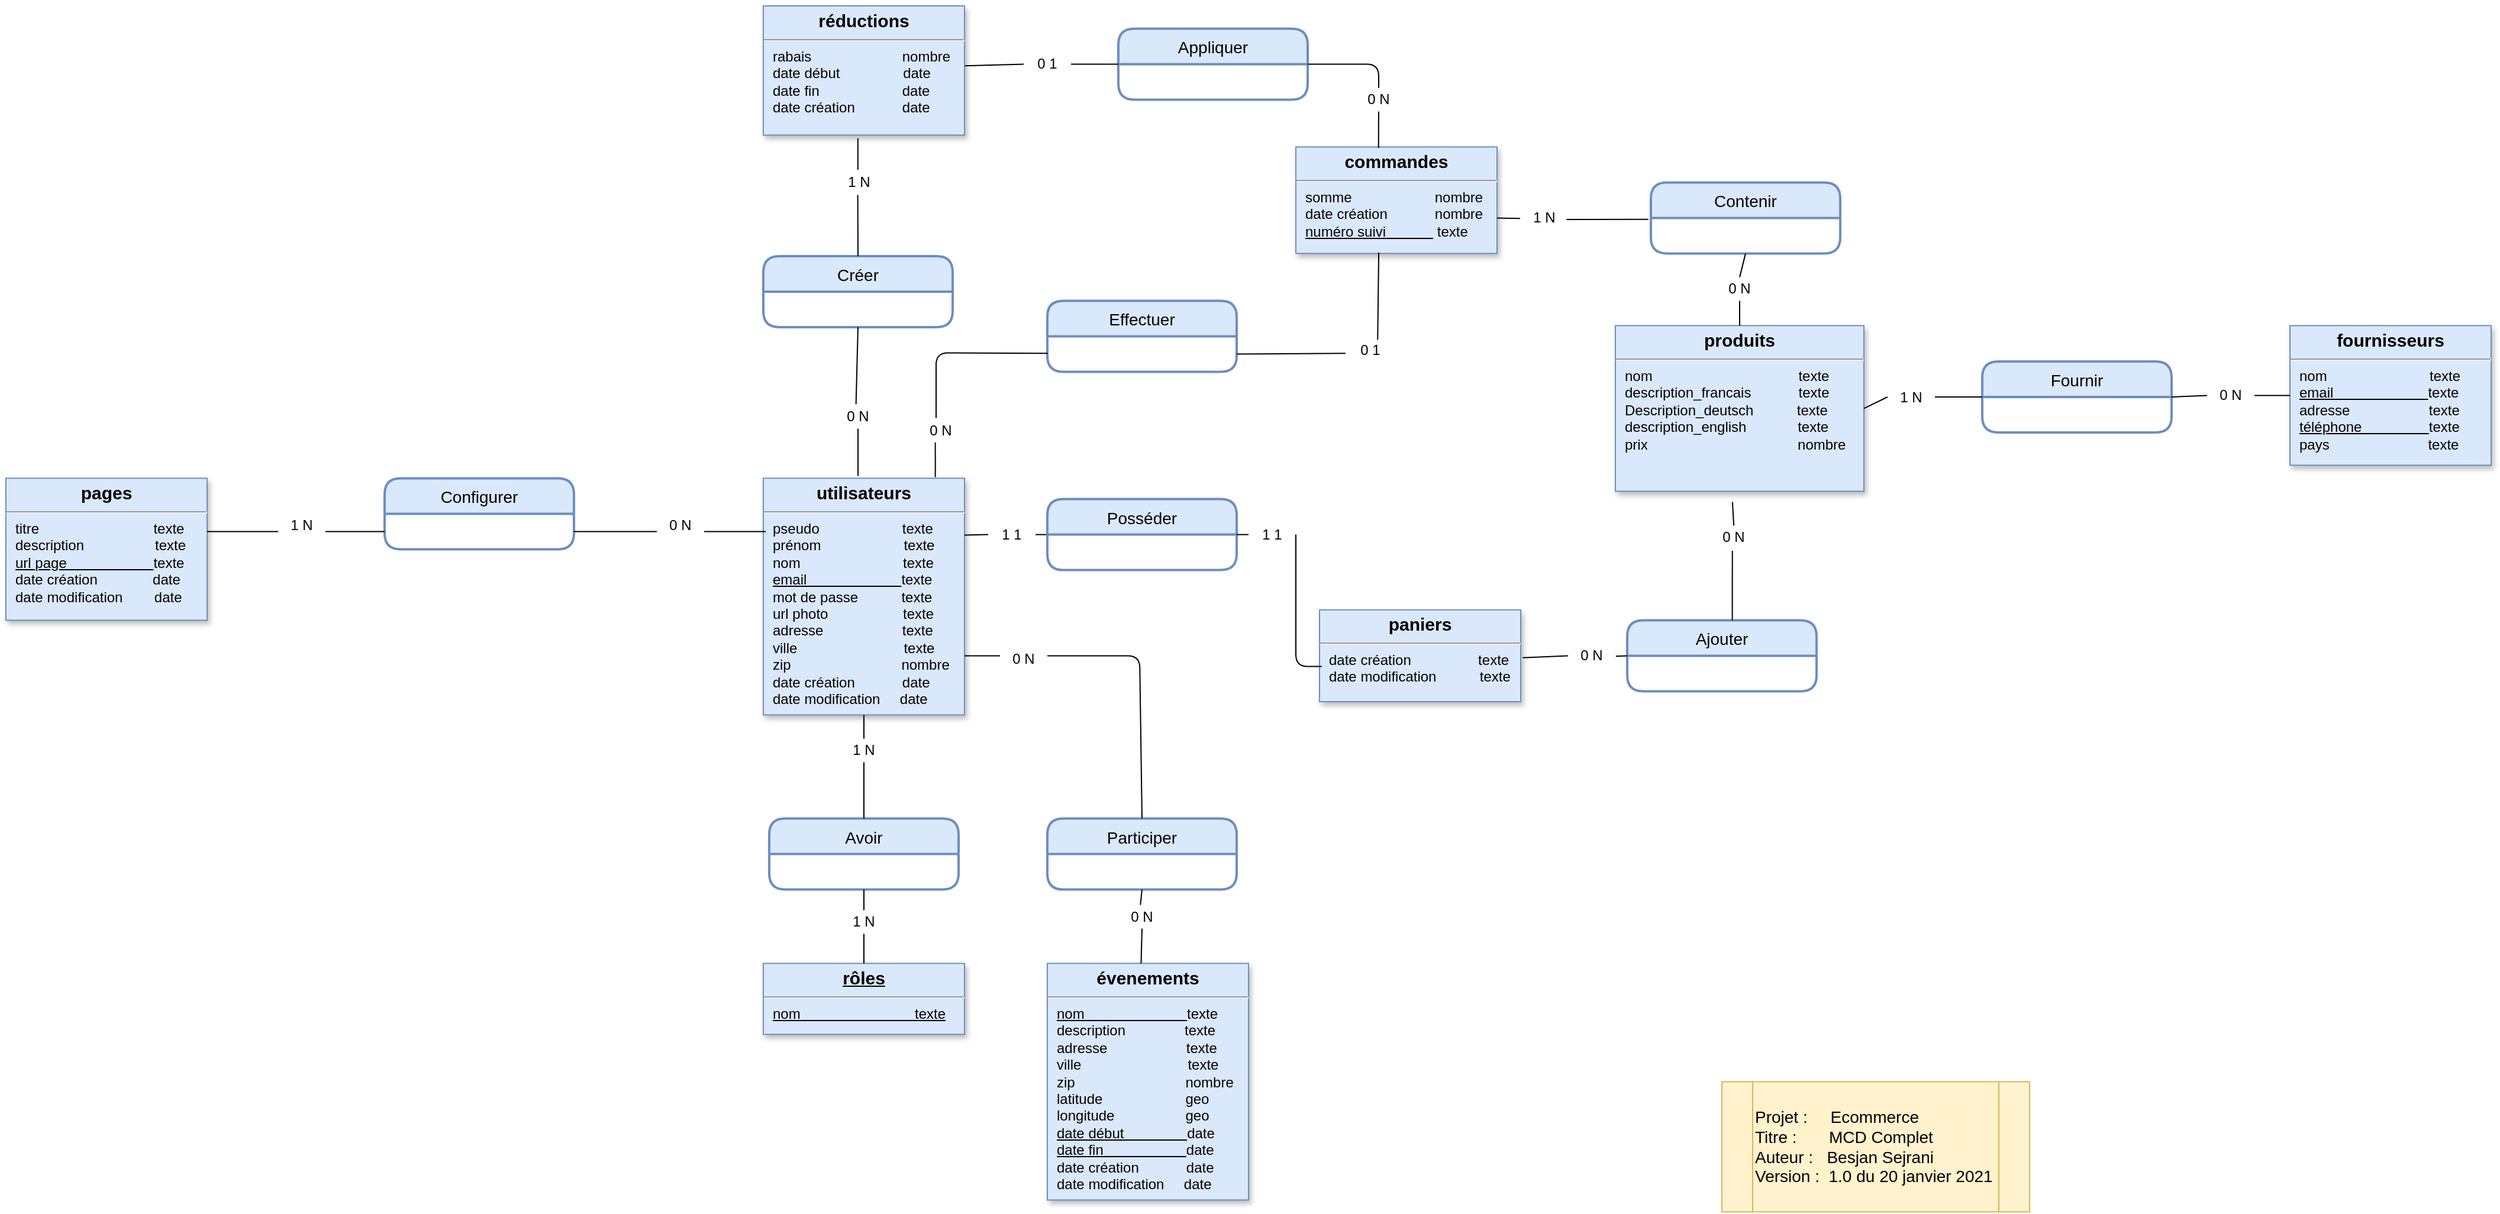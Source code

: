 <mxfile version="14.2.5" type="device"><diagram name="Page-1" id="efa7a0a1-bf9b-a30e-e6df-94a7791c09e9"><mxGraphModel dx="1422" dy="724" grid="1" gridSize="10" guides="1" tooltips="1" connect="1" arrows="1" fold="1" page="1" pageScale="1" pageWidth="826" pageHeight="1169" background="#ffffff" math="0" shadow="0"><root><mxCell id="0"/><mxCell id="1" parent="0"/><mxCell id="28" value="&lt;p style=&quot;margin: 4px 0px 0px ; text-align: center&quot;&gt;&lt;b&gt;&lt;font style=&quot;font-size: 15px&quot;&gt;utilisateurs&lt;/font&gt;&lt;/b&gt;&lt;/p&gt;&lt;hr&gt;&lt;p style=&quot;margin: 0px ; margin-left: 8px&quot;&gt;pseudo&amp;nbsp; &amp;nbsp; &amp;nbsp; &amp;nbsp; &amp;nbsp; &amp;nbsp; &amp;nbsp; &amp;nbsp; &amp;nbsp; &amp;nbsp; &amp;nbsp;texte&lt;/p&gt;&lt;p style=&quot;margin: 0px ; margin-left: 8px&quot;&gt;prénom&amp;nbsp; &amp;nbsp; &amp;nbsp; &amp;nbsp; &amp;nbsp; &amp;nbsp; &amp;nbsp; &amp;nbsp; &amp;nbsp; &amp;nbsp; &amp;nbsp;texte&lt;/p&gt;&lt;p style=&quot;margin: 0px ; margin-left: 8px&quot;&gt;nom&amp;nbsp; &amp;nbsp; &amp;nbsp; &amp;nbsp; &amp;nbsp; &amp;nbsp; &amp;nbsp; &amp;nbsp; &amp;nbsp; &amp;nbsp; &amp;nbsp; &amp;nbsp; &amp;nbsp; texte&lt;/p&gt;&lt;p style=&quot;margin: 0px ; margin-left: 8px&quot;&gt;&lt;u&gt;email&amp;nbsp; &amp;nbsp; &amp;nbsp; &amp;nbsp; &amp;nbsp; &amp;nbsp; &amp;nbsp; &amp;nbsp; &amp;nbsp; &amp;nbsp; &amp;nbsp; &amp;nbsp; &lt;/u&gt;texte&lt;/p&gt;&lt;p style=&quot;margin: 0px ; margin-left: 8px&quot;&gt;mot de passe&amp;nbsp; &amp;nbsp; &amp;nbsp; &amp;nbsp; &amp;nbsp; &amp;nbsp;texte&lt;/p&gt;&lt;p style=&quot;margin: 0px ; margin-left: 8px&quot;&gt;url photo&amp;nbsp; &amp;nbsp; &amp;nbsp; &amp;nbsp; &amp;nbsp; &amp;nbsp; &amp;nbsp; &amp;nbsp; &amp;nbsp; &amp;nbsp;texte&lt;/p&gt;&lt;p style=&quot;margin: 0px ; margin-left: 8px&quot;&gt;adresse&amp;nbsp; &amp;nbsp; &amp;nbsp; &amp;nbsp; &amp;nbsp; &amp;nbsp; &amp;nbsp; &amp;nbsp; &amp;nbsp; &amp;nbsp; texte&lt;/p&gt;&lt;p style=&quot;margin: 0px ; margin-left: 8px&quot;&gt;ville&amp;nbsp; &amp;nbsp; &amp;nbsp; &amp;nbsp; &amp;nbsp; &amp;nbsp; &amp;nbsp; &amp;nbsp; &amp;nbsp; &amp;nbsp; &amp;nbsp; &amp;nbsp; &amp;nbsp; &amp;nbsp;texte&lt;/p&gt;&lt;p style=&quot;margin: 0px ; margin-left: 8px&quot;&gt;zip&amp;nbsp; &amp;nbsp; &amp;nbsp; &amp;nbsp; &amp;nbsp; &amp;nbsp; &amp;nbsp; &amp;nbsp; &amp;nbsp; &amp;nbsp; &amp;nbsp; &amp;nbsp; &amp;nbsp; &amp;nbsp; nombre&lt;/p&gt;&lt;p style=&quot;margin: 0px ; margin-left: 8px&quot;&gt;date création&amp;nbsp; &amp;nbsp; &amp;nbsp; &amp;nbsp; &amp;nbsp; &amp;nbsp; date&lt;/p&gt;&lt;p style=&quot;margin: 0px ; margin-left: 8px&quot;&gt;date modification&amp;nbsp; &amp;nbsp; &amp;nbsp;date&lt;/p&gt;" style="verticalAlign=top;align=left;overflow=fill;fontSize=12;fontFamily=Helvetica;html=1;strokeColor=#6c8ebf;shadow=1;fillColor=#dae8fc;" parent="1" vertex="1"><mxGeometry x="770" y="474.2" width="170" height="200" as="geometry"/></mxCell><mxCell id="r07NfbLLSwoAeOCv1FEZ-114" value="&lt;p style=&quot;margin: 4px 0px 0px ; text-align: center&quot;&gt;&lt;b&gt;&lt;font style=&quot;font-size: 15px&quot;&gt;&lt;u&gt;rôles&lt;/u&gt;&lt;/font&gt;&lt;/b&gt;&lt;/p&gt;&lt;hr&gt;&lt;p style=&quot;margin: 0px ; margin-left: 8px&quot;&gt;&lt;u&gt;nom&amp;nbsp; &amp;nbsp; &amp;nbsp; &amp;nbsp; &amp;nbsp; &amp;nbsp; &amp;nbsp; &amp;nbsp; &amp;nbsp; &amp;nbsp; &amp;nbsp; &amp;nbsp; &amp;nbsp; &amp;nbsp; &amp;nbsp;texte&lt;/u&gt;&lt;/p&gt;" style="verticalAlign=top;align=left;overflow=fill;fontSize=12;fontFamily=Helvetica;html=1;strokeColor=#6c8ebf;shadow=1;fillColor=#dae8fc;" parent="1" vertex="1"><mxGeometry x="770" y="884.2" width="170" height="60" as="geometry"/></mxCell><mxCell id="r07NfbLLSwoAeOCv1FEZ-125" value="&lt;p style=&quot;margin: 4px 0px 0px ; text-align: center&quot;&gt;&lt;span style=&quot;font-size: 15px&quot;&gt;&lt;b&gt;évenements&lt;/b&gt;&lt;/span&gt;&lt;/p&gt;&lt;hr&gt;&lt;p style=&quot;margin: 0px ; margin-left: 8px&quot;&gt;&lt;u&gt;nom&amp;nbsp; &amp;nbsp; &amp;nbsp; &amp;nbsp; &amp;nbsp; &amp;nbsp; &amp;nbsp; &amp;nbsp; &amp;nbsp; &amp;nbsp; &amp;nbsp; &amp;nbsp; &amp;nbsp; &lt;/u&gt;texte&lt;/p&gt;&lt;p style=&quot;margin: 0px ; margin-left: 8px&quot;&gt;description&amp;nbsp; &amp;nbsp; &amp;nbsp; &amp;nbsp; &amp;nbsp; &amp;nbsp; &amp;nbsp; &amp;nbsp;texte&lt;/p&gt;&lt;p style=&quot;margin: 0px ; margin-left: 8px&quot;&gt;adresse&amp;nbsp; &amp;nbsp; &amp;nbsp; &amp;nbsp; &amp;nbsp; &amp;nbsp; &amp;nbsp; &amp;nbsp; &amp;nbsp; &amp;nbsp; texte&lt;/p&gt;&lt;p style=&quot;margin: 0px ; margin-left: 8px&quot;&gt;ville&amp;nbsp; &amp;nbsp; &amp;nbsp; &amp;nbsp; &amp;nbsp; &amp;nbsp; &amp;nbsp; &amp;nbsp; &amp;nbsp; &amp;nbsp; &amp;nbsp; &amp;nbsp; &amp;nbsp; &amp;nbsp;texte&lt;/p&gt;&lt;p style=&quot;margin: 0px ; margin-left: 8px&quot;&gt;zip&amp;nbsp; &amp;nbsp; &amp;nbsp; &amp;nbsp; &amp;nbsp; &amp;nbsp; &amp;nbsp; &amp;nbsp; &amp;nbsp; &amp;nbsp; &amp;nbsp; &amp;nbsp; &amp;nbsp; &amp;nbsp; nombre&lt;/p&gt;&lt;p style=&quot;margin: 0px ; margin-left: 8px&quot;&gt;latitude&amp;nbsp; &amp;nbsp; &amp;nbsp; &amp;nbsp; &amp;nbsp; &amp;nbsp; &amp;nbsp; &amp;nbsp; &amp;nbsp; &amp;nbsp; &amp;nbsp;geo&lt;/p&gt;&lt;p style=&quot;margin: 0px ; margin-left: 8px&quot;&gt;longitude&amp;nbsp; &amp;nbsp; &amp;nbsp; &amp;nbsp; &amp;nbsp; &amp;nbsp; &amp;nbsp; &amp;nbsp; &amp;nbsp; geo&lt;/p&gt;&lt;p style=&quot;margin: 0px ; margin-left: 8px&quot;&gt;&lt;u&gt;date début&amp;nbsp; &amp;nbsp; &amp;nbsp; &amp;nbsp; &amp;nbsp; &amp;nbsp; &amp;nbsp; &amp;nbsp; &lt;/u&gt;date&lt;/p&gt;&lt;p style=&quot;margin: 0px ; margin-left: 8px&quot;&gt;&lt;u&gt;date fin&amp;nbsp; &amp;nbsp; &amp;nbsp; &amp;nbsp; &amp;nbsp; &amp;nbsp; &amp;nbsp; &amp;nbsp; &amp;nbsp; &amp;nbsp; &amp;nbsp;&lt;/u&gt;date&lt;/p&gt;&lt;p style=&quot;margin: 0px ; margin-left: 8px&quot;&gt;date création&amp;nbsp; &amp;nbsp; &amp;nbsp; &amp;nbsp; &amp;nbsp; &amp;nbsp; date&lt;/p&gt;&lt;p style=&quot;margin: 0px ; margin-left: 8px&quot;&gt;date modification&amp;nbsp; &amp;nbsp; &amp;nbsp;date&lt;/p&gt;" style="verticalAlign=top;align=left;overflow=fill;fontSize=12;fontFamily=Helvetica;html=1;strokeColor=#6c8ebf;shadow=1;fillColor=#dae8fc;" parent="1" vertex="1"><mxGeometry x="1010" y="884.2" width="170" height="200" as="geometry"/></mxCell><mxCell id="r07NfbLLSwoAeOCv1FEZ-134" value="" style="endArrow=none;html=1;exitX=0;exitY=0.37;exitDx=0;exitDy=0;entryX=1;entryY=0.75;entryDx=0;entryDy=0;exitPerimeter=0;" parent="1" source="r07NfbLLSwoAeOCv1FEZ-135" target="28" edge="1"><mxGeometry width="50" height="50" relative="1" as="geometry"><mxPoint x="1190" y="744.2" as="sourcePoint"/><mxPoint x="1088" y="604.2" as="targetPoint"/><Array as="points"/></mxGeometry></mxCell><mxCell id="r07NfbLLSwoAeOCv1FEZ-137" value="&lt;p style=&quot;margin: 4px 0px 0px ; text-align: center&quot;&gt;&lt;span style=&quot;font-size: 15px&quot;&gt;&lt;b&gt;pages&lt;/b&gt;&lt;/span&gt;&lt;/p&gt;&lt;hr&gt;&lt;p style=&quot;margin: 0px ; margin-left: 8px&quot;&gt;titre&amp;nbsp; &amp;nbsp; &amp;nbsp; &amp;nbsp; &amp;nbsp; &amp;nbsp; &amp;nbsp; &amp;nbsp; &amp;nbsp; &amp;nbsp; &amp;nbsp; &amp;nbsp; &amp;nbsp; &amp;nbsp; &amp;nbsp;texte&lt;/p&gt;&lt;p style=&quot;margin: 0px ; margin-left: 8px&quot;&gt;description&amp;nbsp; &amp;nbsp; &amp;nbsp; &amp;nbsp; &amp;nbsp; &amp;nbsp; &amp;nbsp; &amp;nbsp; &amp;nbsp; texte&lt;/p&gt;&lt;p style=&quot;margin: 0px ; margin-left: 8px&quot;&gt;&lt;u&gt;url page&amp;nbsp; &amp;nbsp; &amp;nbsp; &amp;nbsp; &amp;nbsp; &amp;nbsp; &amp;nbsp; &amp;nbsp; &amp;nbsp; &amp;nbsp; &amp;nbsp;&amp;nbsp;&lt;/u&gt;texte&lt;/p&gt;&lt;p style=&quot;margin: 0px ; margin-left: 8px&quot;&gt;date création&amp;nbsp; &amp;nbsp; &amp;nbsp; &amp;nbsp; &amp;nbsp; &amp;nbsp; &amp;nbsp; date&lt;/p&gt;&lt;p style=&quot;margin: 0px ; margin-left: 8px&quot;&gt;date modification&amp;nbsp; &amp;nbsp; &amp;nbsp; &amp;nbsp; date&lt;/p&gt;" style="verticalAlign=top;align=left;overflow=fill;fontSize=12;fontFamily=Helvetica;html=1;strokeColor=#6c8ebf;shadow=1;fillColor=#dae8fc;" parent="1" vertex="1"><mxGeometry x="130" y="474.2" width="170" height="120" as="geometry"/></mxCell><mxCell id="r07NfbLLSwoAeOCv1FEZ-141" value="" style="endArrow=none;html=1;entryX=0.012;entryY=0.225;entryDx=0;entryDy=0;entryPerimeter=0;exitX=1;exitY=0.75;exitDx=0;exitDy=0;" parent="1" source="r07NfbLLSwoAeOCv1FEZ-140" target="28" edge="1"><mxGeometry width="50" height="50" relative="1" as="geometry"><mxPoint x="610" y="512.2" as="sourcePoint"/><mxPoint x="760" y="512.5" as="targetPoint"/></mxGeometry></mxCell><mxCell id="r07NfbLLSwoAeOCv1FEZ-142" value="&lt;p style=&quot;margin: 4px 0px 0px ; text-align: center&quot;&gt;&lt;b&gt;&lt;font style=&quot;font-size: 15px&quot;&gt;paniers&lt;/font&gt;&lt;/b&gt;&lt;/p&gt;&lt;hr&gt;&lt;p style=&quot;margin: 0px ; margin-left: 8px&quot;&gt;date création&amp;nbsp; &amp;nbsp; &amp;nbsp; &amp;nbsp; &amp;nbsp; &amp;nbsp; &amp;nbsp; &amp;nbsp; &amp;nbsp;texte&lt;/p&gt;&lt;p style=&quot;margin: 0px ; margin-left: 8px&quot;&gt;date modification&amp;nbsp; &amp;nbsp; &amp;nbsp; &amp;nbsp; &amp;nbsp; &amp;nbsp;texte&lt;/p&gt;" style="verticalAlign=top;align=left;overflow=fill;fontSize=12;fontFamily=Helvetica;html=1;strokeColor=#6c8ebf;shadow=1;fillColor=#dae8fc;" parent="1" vertex="1"><mxGeometry x="1240" y="585.4" width="170" height="77.6" as="geometry"/></mxCell><mxCell id="r07NfbLLSwoAeOCv1FEZ-148" value="" style="endArrow=none;html=1;entryX=0;entryY=0.5;entryDx=0;entryDy=0;exitX=1;exitY=0.5;exitDx=0;exitDy=0;" parent="1" source="r07NfbLLSwoAeOCv1FEZ-143" target="hPK3-BBJVK6LqO7NN2do-100" edge="1"><mxGeometry width="50" height="50" relative="1" as="geometry"><mxPoint x="930" y="544.2" as="sourcePoint"/><mxPoint x="1160" y="644.2" as="targetPoint"/></mxGeometry></mxCell><mxCell id="r07NfbLLSwoAeOCv1FEZ-149" value="&lt;p style=&quot;margin: 4px 0px 0px ; text-align: center&quot;&gt;&lt;b&gt;&lt;font style=&quot;font-size: 15px&quot;&gt;commandes&lt;/font&gt;&lt;/b&gt;&lt;/p&gt;&lt;hr&gt;&lt;p style=&quot;margin: 0px ; margin-left: 8px&quot;&gt;somme&amp;nbsp; &amp;nbsp; &amp;nbsp; &amp;nbsp; &amp;nbsp; &amp;nbsp; &amp;nbsp; &amp;nbsp; &amp;nbsp; &amp;nbsp; &amp;nbsp;nombre&lt;/p&gt;&lt;p style=&quot;margin: 0px ; margin-left: 8px&quot;&gt;date création&amp;nbsp; &amp;nbsp; &amp;nbsp; &amp;nbsp; &amp;nbsp; &amp;nbsp; nombre&lt;/p&gt;&lt;p style=&quot;margin: 0px ; margin-left: 8px&quot;&gt;&lt;u&gt;numéro suivi&amp;nbsp; &amp;nbsp; &amp;nbsp; &amp;nbsp; &amp;nbsp; &amp;nbsp; &lt;/u&gt;&amp;nbsp;texte&lt;/p&gt;" style="verticalAlign=top;align=left;overflow=fill;fontSize=12;fontFamily=Helvetica;html=1;strokeColor=#6c8ebf;shadow=1;fillColor=#dae8fc;" parent="1" vertex="1"><mxGeometry x="1220" y="194.2" width="170" height="90" as="geometry"/></mxCell><mxCell id="r07NfbLLSwoAeOCv1FEZ-150" value="0 N" style="text;html=1;strokeColor=none;fillColor=none;align=center;verticalAlign=middle;whiteSpace=wrap;rounded=0;" parent="1" vertex="1"><mxGeometry x="900" y="424.2" width="40" height="20" as="geometry"/></mxCell><mxCell id="r07NfbLLSwoAeOCv1FEZ-155" value="&lt;p style=&quot;margin: 4px 0px 0px ; text-align: center&quot;&gt;&lt;b&gt;&lt;font style=&quot;font-size: 15px&quot;&gt;réductions&lt;/font&gt;&lt;/b&gt;&lt;/p&gt;&lt;hr&gt;&lt;p style=&quot;margin: 0px ; margin-left: 8px&quot;&gt;rabais&amp;nbsp; &amp;nbsp; &amp;nbsp; &amp;nbsp; &amp;nbsp; &amp;nbsp; &amp;nbsp; &amp;nbsp; &amp;nbsp; &amp;nbsp; &amp;nbsp; &amp;nbsp;nombre&lt;/p&gt;&lt;p style=&quot;margin: 0px ; margin-left: 8px&quot;&gt;date début&amp;nbsp; &amp;nbsp; &amp;nbsp; &amp;nbsp; &amp;nbsp; &amp;nbsp; &amp;nbsp; &amp;nbsp; date&lt;/p&gt;&lt;p style=&quot;margin: 0px ; margin-left: 8px&quot;&gt;date fin&amp;nbsp; &amp;nbsp; &amp;nbsp; &amp;nbsp; &amp;nbsp; &amp;nbsp; &amp;nbsp; &amp;nbsp; &amp;nbsp; &amp;nbsp; &amp;nbsp;date&lt;/p&gt;&lt;p style=&quot;margin: 0px ; margin-left: 8px&quot;&gt;date création&amp;nbsp; &amp;nbsp; &amp;nbsp; &amp;nbsp; &amp;nbsp; &amp;nbsp; date&lt;/p&gt;" style="verticalAlign=top;align=left;overflow=fill;fontSize=12;fontFamily=Helvetica;html=1;strokeColor=#6c8ebf;shadow=1;fillColor=#dae8fc;" parent="1" vertex="1"><mxGeometry x="770" y="75" width="170" height="109.2" as="geometry"/></mxCell><mxCell id="r07NfbLLSwoAeOCv1FEZ-158" value="0 N" style="text;html=1;strokeColor=none;fillColor=none;align=center;verticalAlign=middle;whiteSpace=wrap;rounded=0;" parent="1" vertex="1"><mxGeometry x="1270" y="144.2" width="40" height="20" as="geometry"/></mxCell><mxCell id="r07NfbLLSwoAeOCv1FEZ-170" value="&lt;p style=&quot;margin: 4px 0px 0px ; text-align: center&quot;&gt;&lt;b&gt;&lt;font style=&quot;font-size: 15px&quot;&gt;produits&lt;/font&gt;&lt;/b&gt;&lt;/p&gt;&lt;hr&gt;&lt;p style=&quot;margin: 0px ; margin-left: 8px&quot;&gt;nom&amp;nbsp; &amp;nbsp; &amp;nbsp; &amp;nbsp; &amp;nbsp; &amp;nbsp; &amp;nbsp; &amp;nbsp; &amp;nbsp; &amp;nbsp; &amp;nbsp; &amp;nbsp; &amp;nbsp; &amp;nbsp; &amp;nbsp; &amp;nbsp; &amp;nbsp; &amp;nbsp; &amp;nbsp;texte&lt;/p&gt;&lt;p style=&quot;margin: 0px ; margin-left: 8px&quot;&gt;description_francais&amp;nbsp; &amp;nbsp; &amp;nbsp; &amp;nbsp; &amp;nbsp; &amp;nbsp; texte&lt;/p&gt;&lt;p style=&quot;margin: 0px ; margin-left: 8px&quot;&gt;Description_deutsch&amp;nbsp; &amp;nbsp; &amp;nbsp; &amp;nbsp; &amp;nbsp; &amp;nbsp;texte&lt;/p&gt;&lt;p style=&quot;margin: 0px ; margin-left: 8px&quot;&gt;description_english&amp;nbsp; &amp;nbsp; &amp;nbsp; &amp;nbsp; &amp;nbsp; &amp;nbsp; &amp;nbsp;texte&lt;/p&gt;&lt;p style=&quot;margin: 0px ; margin-left: 8px&quot;&gt;prix&amp;nbsp; &amp;nbsp; &amp;nbsp; &amp;nbsp; &amp;nbsp; &amp;nbsp; &amp;nbsp; &amp;nbsp; &amp;nbsp; &amp;nbsp; &amp;nbsp; &amp;nbsp; &amp;nbsp; &amp;nbsp; &amp;nbsp; &amp;nbsp; &amp;nbsp; &amp;nbsp; &amp;nbsp; nombre&lt;/p&gt;&lt;p style=&quot;margin: 0px ; margin-left: 8px&quot;&gt;&lt;br&gt;&lt;/p&gt;" style="verticalAlign=top;align=left;overflow=fill;fontSize=12;fontFamily=Helvetica;html=1;strokeColor=#6c8ebf;shadow=1;fillColor=#dae8fc;" parent="1" vertex="1"><mxGeometry x="1490" y="345.2" width="210" height="140" as="geometry"/></mxCell><mxCell id="hPK3-BBJVK6LqO7NN2do-28" value="&lt;p style=&quot;margin: 4px 0px 0px ; text-align: center&quot;&gt;&lt;span style=&quot;font-size: 15px&quot;&gt;&lt;b&gt;fournisseurs&lt;/b&gt;&lt;/span&gt;&lt;/p&gt;&lt;hr&gt;&lt;p style=&quot;margin: 0px ; margin-left: 8px&quot;&gt;nom&amp;nbsp; &amp;nbsp; &amp;nbsp; &amp;nbsp; &amp;nbsp; &amp;nbsp; &amp;nbsp; &amp;nbsp; &amp;nbsp; &amp;nbsp; &amp;nbsp; &amp;nbsp; &amp;nbsp; texte&lt;/p&gt;&lt;p style=&quot;margin: 0px ; margin-left: 8px&quot;&gt;&lt;u&gt;email&amp;nbsp; &amp;nbsp; &amp;nbsp; &amp;nbsp; &amp;nbsp; &amp;nbsp; &amp;nbsp; &amp;nbsp; &amp;nbsp; &amp;nbsp; &amp;nbsp; &amp;nbsp; &lt;/u&gt;texte&lt;/p&gt;&lt;p style=&quot;margin: 0px ; margin-left: 8px&quot;&gt;adresse&amp;nbsp; &amp;nbsp; &amp;nbsp; &amp;nbsp; &amp;nbsp; &amp;nbsp; &amp;nbsp; &amp;nbsp; &amp;nbsp; &amp;nbsp; texte&lt;/p&gt;&lt;p style=&quot;margin: 0px ; margin-left: 8px&quot;&gt;&lt;u&gt;téléphone&amp;nbsp; &amp;nbsp; &amp;nbsp; &amp;nbsp; &amp;nbsp; &amp;nbsp; &amp;nbsp; &amp;nbsp; &amp;nbsp;&lt;/u&gt;texte&lt;/p&gt;&lt;p style=&quot;margin: 0px ; margin-left: 8px&quot;&gt;pays&amp;nbsp; &amp;nbsp; &amp;nbsp; &amp;nbsp; &amp;nbsp; &amp;nbsp; &amp;nbsp; &amp;nbsp; &amp;nbsp; &amp;nbsp; &amp;nbsp; &amp;nbsp; &amp;nbsp;texte&lt;/p&gt;&lt;p style=&quot;margin: 0px ; margin-left: 8px&quot;&gt;&lt;br&gt;&lt;/p&gt;&lt;p style=&quot;margin: 0px ; margin-left: 8px&quot;&gt;&lt;br&gt;&lt;/p&gt;" style="verticalAlign=top;align=left;overflow=fill;fontSize=12;fontFamily=Helvetica;html=1;strokeColor=#6c8ebf;shadow=1;fillColor=#dae8fc;" parent="1" vertex="1"><mxGeometry x="2060" y="345.2" width="170" height="118" as="geometry"/></mxCell><mxCell id="hPK3-BBJVK6LqO7NN2do-73" value="&lt;font style=&quot;font-size: 14px&quot;&gt;Projet :&amp;nbsp; &amp;nbsp; &amp;nbsp;Ecommerce&lt;br&gt;Titre :&amp;nbsp; &amp;nbsp; &amp;nbsp; &amp;nbsp;MCD Complet&lt;br&gt;Auteur :&amp;nbsp; &amp;nbsp;Besjan Sejrani&lt;br&gt;Version :&amp;nbsp; 1.0 du 20 janvier 2021&lt;/font&gt;" style="shape=process;whiteSpace=wrap;html=1;backgroundOutline=1;align=left;fillColor=#fff2cc;strokeColor=#d6b656;" parent="1" vertex="1"><mxGeometry x="1580" y="984.2" width="260" height="110" as="geometry"/></mxCell><mxCell id="hPK3-BBJVK6LqO7NN2do-83" value="Configurer" style="swimlane;childLayout=stackLayout;horizontal=1;startSize=30;horizontalStack=0;rounded=1;fontSize=14;fontStyle=0;strokeWidth=2;resizeParent=0;resizeLast=1;shadow=0;dashed=0;align=center;fillColor=#dae8fc;strokeColor=#6c8ebf;" parent="1" vertex="1"><mxGeometry x="450" y="474.2" width="160" height="60" as="geometry"/></mxCell><mxCell id="r07NfbLLSwoAeOCv1FEZ-140" value="0 N" style="text;html=1;strokeColor=none;fillColor=none;align=center;verticalAlign=middle;whiteSpace=wrap;rounded=0;" parent="1" vertex="1"><mxGeometry x="680" y="504.2" width="40" height="20" as="geometry"/></mxCell><mxCell id="hPK3-BBJVK6LqO7NN2do-87" value="" style="endArrow=none;html=1;entryX=0;entryY=0.75;entryDx=0;entryDy=0;exitX=1;exitY=0.75;exitDx=0;exitDy=0;" parent="1" source="hPK3-BBJVK6LqO7NN2do-83" target="r07NfbLLSwoAeOCv1FEZ-140" edge="1"><mxGeometry width="50" height="50" relative="1" as="geometry"><mxPoint x="600" y="519.2" as="sourcePoint"/><mxPoint x="772.04" y="519.2" as="targetPoint"/></mxGeometry></mxCell><mxCell id="hPK3-BBJVK6LqO7NN2do-88" value="" style="endArrow=none;html=1;fontSize=14;entryX=0;entryY=0.75;entryDx=0;entryDy=0;exitX=1;exitY=0.75;exitDx=0;exitDy=0;exitPerimeter=0;" parent="1" source="r07NfbLLSwoAeOCv1FEZ-138" target="hPK3-BBJVK6LqO7NN2do-83" edge="1"><mxGeometry width="50" height="50" relative="1" as="geometry"><mxPoint x="370" y="594.2" as="sourcePoint"/><mxPoint x="420" y="544.2" as="targetPoint"/></mxGeometry></mxCell><mxCell id="r07NfbLLSwoAeOCv1FEZ-138" value="1 N" style="text;html=1;strokeColor=none;fillColor=none;align=center;verticalAlign=middle;whiteSpace=wrap;rounded=0;" parent="1" vertex="1"><mxGeometry x="360" y="504.2" width="40" height="20" as="geometry"/></mxCell><mxCell id="hPK3-BBJVK6LqO7NN2do-89" value="" style="endArrow=none;html=1;fontSize=14;entryX=0;entryY=0.75;entryDx=0;entryDy=0;exitX=1;exitY=0.375;exitDx=0;exitDy=0;exitPerimeter=0;" parent="1" source="r07NfbLLSwoAeOCv1FEZ-137" target="r07NfbLLSwoAeOCv1FEZ-138" edge="1"><mxGeometry width="50" height="50" relative="1" as="geometry"><mxPoint x="320" y="519.2" as="sourcePoint"/><mxPoint x="440" y="519.2" as="targetPoint"/></mxGeometry></mxCell><mxCell id="hPK3-BBJVK6LqO7NN2do-90" value="Avoir" style="swimlane;childLayout=stackLayout;horizontal=1;startSize=30;horizontalStack=0;rounded=1;fontSize=14;fontStyle=0;strokeWidth=2;resizeParent=0;resizeLast=1;shadow=0;dashed=0;align=center;fillColor=#dae8fc;strokeColor=#6c8ebf;" parent="1" vertex="1"><mxGeometry x="775" y="761.8" width="160" height="60" as="geometry"/></mxCell><mxCell id="hPK3-BBJVK6LqO7NN2do-91" value="" style="endArrow=none;html=1;fontSize=14;exitX=0.5;exitY=0;exitDx=0;exitDy=0;entryX=0.5;entryY=1;entryDx=0;entryDy=0;" parent="1" source="r07NfbLLSwoAeOCv1FEZ-122" target="28" edge="1"><mxGeometry width="50" height="50" relative="1" as="geometry"><mxPoint x="710" y="774.2" as="sourcePoint"/><mxPoint x="940" y="724.2" as="targetPoint"/></mxGeometry></mxCell><mxCell id="r07NfbLLSwoAeOCv1FEZ-122" value="1 N" style="text;html=1;strokeColor=none;fillColor=none;align=center;verticalAlign=middle;whiteSpace=wrap;rounded=0;" parent="1" vertex="1"><mxGeometry x="835" y="694.2" width="40" height="20" as="geometry"/></mxCell><mxCell id="hPK3-BBJVK6LqO7NN2do-92" value="" style="endArrow=none;html=1;fontSize=14;exitX=0.5;exitY=0;exitDx=0;exitDy=0;entryX=0.5;entryY=1;entryDx=0;entryDy=0;" parent="1" source="hPK3-BBJVK6LqO7NN2do-90" target="r07NfbLLSwoAeOCv1FEZ-122" edge="1"><mxGeometry width="50" height="50" relative="1" as="geometry"><mxPoint x="852" y="761.8" as="sourcePoint"/><mxPoint x="855" y="674.2" as="targetPoint"/></mxGeometry></mxCell><mxCell id="hPK3-BBJVK6LqO7NN2do-93" value="" style="endArrow=none;html=1;fontSize=14;entryX=0.5;entryY=1;entryDx=0;entryDy=0;exitX=0.5;exitY=0;exitDx=0;exitDy=0;" parent="1" source="r07NfbLLSwoAeOCv1FEZ-123" target="hPK3-BBJVK6LqO7NN2do-90" edge="1"><mxGeometry width="50" height="50" relative="1" as="geometry"><mxPoint x="660" y="774.2" as="sourcePoint"/><mxPoint x="710" y="724.2" as="targetPoint"/></mxGeometry></mxCell><mxCell id="r07NfbLLSwoAeOCv1FEZ-123" value="1 N" style="text;html=1;strokeColor=none;fillColor=none;align=center;verticalAlign=middle;whiteSpace=wrap;rounded=0;" parent="1" vertex="1"><mxGeometry x="835" y="839.2" width="40" height="20" as="geometry"/></mxCell><mxCell id="hPK3-BBJVK6LqO7NN2do-94" value="" style="endArrow=none;html=1;fontSize=14;entryX=0.5;entryY=1;entryDx=0;entryDy=0;exitX=0.5;exitY=0;exitDx=0;exitDy=0;" parent="1" source="r07NfbLLSwoAeOCv1FEZ-114" target="r07NfbLLSwoAeOCv1FEZ-123" edge="1"><mxGeometry width="50" height="50" relative="1" as="geometry"><mxPoint x="855" y="884.2" as="sourcePoint"/><mxPoint x="855" y="821.8" as="targetPoint"/></mxGeometry></mxCell><mxCell id="hPK3-BBJVK6LqO7NN2do-95" value="Participer" style="swimlane;childLayout=stackLayout;horizontal=1;startSize=30;horizontalStack=0;rounded=1;fontSize=14;fontStyle=0;strokeWidth=2;resizeParent=0;resizeLast=1;shadow=0;dashed=0;align=center;fillColor=#dae8fc;strokeColor=#6c8ebf;" parent="1" vertex="1"><mxGeometry x="1010" y="761.8" width="160" height="60" as="geometry"/></mxCell><mxCell id="hPK3-BBJVK6LqO7NN2do-96" value="" style="endArrow=none;html=1;fontSize=14;exitX=0.5;exitY=1;exitDx=0;exitDy=0;entryX=0.466;entryY=0;entryDx=0;entryDy=0;entryPerimeter=0;" parent="1" source="r07NfbLLSwoAeOCv1FEZ-136" target="r07NfbLLSwoAeOCv1FEZ-125" edge="1"><mxGeometry width="50" height="50" relative="1" as="geometry"><mxPoint x="1210" y="744.2" as="sourcePoint"/><mxPoint x="1260" y="694.2" as="targetPoint"/></mxGeometry></mxCell><mxCell id="r07NfbLLSwoAeOCv1FEZ-136" value="0 N" style="text;html=1;strokeColor=none;fillColor=none;align=center;verticalAlign=middle;whiteSpace=wrap;rounded=0;" parent="1" vertex="1"><mxGeometry x="1070" y="834.8" width="40" height="20" as="geometry"/></mxCell><mxCell id="hPK3-BBJVK6LqO7NN2do-97" value="" style="endArrow=none;html=1;fontSize=14;exitX=0.5;exitY=1;exitDx=0;exitDy=0;entryX=0.466;entryY=0;entryDx=0;entryDy=0;entryPerimeter=0;" parent="1" source="hPK3-BBJVK6LqO7NN2do-95" target="r07NfbLLSwoAeOCv1FEZ-136" edge="1"><mxGeometry width="50" height="50" relative="1" as="geometry"><mxPoint x="1090" y="784.2" as="sourcePoint"/><mxPoint x="1089.22" y="884.2" as="targetPoint"/></mxGeometry></mxCell><mxCell id="r07NfbLLSwoAeOCv1FEZ-135" value="0 N" style="text;html=1;strokeColor=none;fillColor=none;align=center;verticalAlign=middle;whiteSpace=wrap;rounded=0;" parent="1" vertex="1"><mxGeometry x="970" y="616.8" width="40" height="20" as="geometry"/></mxCell><mxCell id="hPK3-BBJVK6LqO7NN2do-98" value="" style="endArrow=none;html=1;exitX=0.5;exitY=0;exitDx=0;exitDy=0;" parent="1" source="hPK3-BBJVK6LqO7NN2do-95" edge="1"><mxGeometry width="50" height="50" relative="1" as="geometry"><mxPoint x="1090" y="724.2" as="sourcePoint"/><mxPoint x="1010" y="624.2" as="targetPoint"/><Array as="points"><mxPoint x="1088" y="624.2"/></Array></mxGeometry></mxCell><mxCell id="hPK3-BBJVK6LqO7NN2do-100" value="Posséder" style="swimlane;childLayout=stackLayout;horizontal=1;startSize=30;horizontalStack=0;rounded=1;fontSize=14;fontStyle=0;strokeWidth=2;resizeParent=0;resizeLast=1;shadow=0;dashed=0;align=center;fillColor=#dae8fc;strokeColor=#6c8ebf;" parent="1" vertex="1"><mxGeometry x="1010" y="491.8" width="160" height="60" as="geometry"/></mxCell><mxCell id="r07NfbLLSwoAeOCv1FEZ-143" value="1 1" style="text;html=1;strokeColor=none;fillColor=none;align=center;verticalAlign=middle;whiteSpace=wrap;rounded=0;" parent="1" vertex="1"><mxGeometry x="960" y="511.8" width="40" height="20" as="geometry"/></mxCell><mxCell id="hPK3-BBJVK6LqO7NN2do-101" value="" style="endArrow=none;html=1;entryX=0;entryY=0.5;entryDx=0;entryDy=0;" parent="1" target="r07NfbLLSwoAeOCv1FEZ-143" edge="1"><mxGeometry width="50" height="50" relative="1" as="geometry"><mxPoint x="940" y="522.2" as="sourcePoint"/><mxPoint x="1010" y="521.8" as="targetPoint"/></mxGeometry></mxCell><mxCell id="hPK3-BBJVK6LqO7NN2do-103" value="" style="endArrow=none;html=1;fontSize=14;entryX=1;entryY=0.5;entryDx=0;entryDy=0;exitX=0;exitY=0.5;exitDx=0;exitDy=0;" parent="1" source="r07NfbLLSwoAeOCv1FEZ-146" target="hPK3-BBJVK6LqO7NN2do-100" edge="1"><mxGeometry width="50" height="50" relative="1" as="geometry"><mxPoint x="930" y="584.2" as="sourcePoint"/><mxPoint x="980" y="534.2" as="targetPoint"/></mxGeometry></mxCell><mxCell id="r07NfbLLSwoAeOCv1FEZ-146" value="1 1" style="text;html=1;strokeColor=none;fillColor=none;align=center;verticalAlign=middle;whiteSpace=wrap;rounded=0;" parent="1" vertex="1"><mxGeometry x="1180" y="511.8" width="40" height="20" as="geometry"/></mxCell><mxCell id="hPK3-BBJVK6LqO7NN2do-104" value="" style="endArrow=none;html=1;fontSize=14;entryX=1;entryY=0.5;entryDx=0;entryDy=0;exitX=0.011;exitY=0.617;exitDx=0;exitDy=0;exitPerimeter=0;" parent="1" source="r07NfbLLSwoAeOCv1FEZ-142" target="r07NfbLLSwoAeOCv1FEZ-146" edge="1"><mxGeometry width="50" height="50" relative="1" as="geometry"><mxPoint x="1225.87" y="522.079" as="sourcePoint"/><mxPoint x="1170" y="521.8" as="targetPoint"/><Array as="points"><mxPoint x="1220" y="633.2"/></Array></mxGeometry></mxCell><mxCell id="hPK3-BBJVK6LqO7NN2do-105" value="Ajouter" style="swimlane;childLayout=stackLayout;horizontal=1;startSize=30;horizontalStack=0;rounded=1;fontSize=14;fontStyle=0;strokeWidth=2;resizeParent=0;resizeLast=1;shadow=0;dashed=0;align=center;fillColor=#dae8fc;strokeColor=#6c8ebf;" parent="1" vertex="1"><mxGeometry x="1500" y="594.2" width="160" height="60" as="geometry"/></mxCell><mxCell id="hPK3-BBJVK6LqO7NN2do-106" value="" style="endArrow=none;html=1;fontSize=14;entryX=0.471;entryY=1.064;entryDx=0;entryDy=0;entryPerimeter=0;exitX=0.502;exitY=0;exitDx=0;exitDy=0;exitPerimeter=0;" parent="1" source="r07NfbLLSwoAeOCv1FEZ-177" target="r07NfbLLSwoAeOCv1FEZ-170" edge="1"><mxGeometry width="50" height="50" relative="1" as="geometry"><mxPoint x="1290" y="584.2" as="sourcePoint"/><mxPoint x="1340" y="534.2" as="targetPoint"/></mxGeometry></mxCell><mxCell id="r07NfbLLSwoAeOCv1FEZ-177" value="0 N" style="text;html=1;strokeColor=none;fillColor=none;align=center;verticalAlign=middle;whiteSpace=wrap;rounded=0;" parent="1" vertex="1"><mxGeometry x="1570" y="514.2" width="40" height="20" as="geometry"/></mxCell><mxCell id="hPK3-BBJVK6LqO7NN2do-107" value="" style="endArrow=none;html=1;fontSize=14;entryX=0.471;entryY=1.064;entryDx=0;entryDy=0;entryPerimeter=0;exitX=0.555;exitY=0;exitDx=0;exitDy=0;exitPerimeter=0;" parent="1" source="hPK3-BBJVK6LqO7NN2do-105" target="r07NfbLLSwoAeOCv1FEZ-177" edge="1"><mxGeometry width="50" height="50" relative="1" as="geometry"><mxPoint x="1610.08" y="484.2" as="sourcePoint"/><mxPoint x="1610.07" y="424.214" as="targetPoint"/></mxGeometry></mxCell><mxCell id="hPK3-BBJVK6LqO7NN2do-108" value="" style="endArrow=none;html=1;fontSize=14;exitX=1.01;exitY=0.521;exitDx=0;exitDy=0;exitPerimeter=0;entryX=0;entryY=0.5;entryDx=0;entryDy=0;" parent="1" source="r07NfbLLSwoAeOCv1FEZ-176" target="hPK3-BBJVK6LqO7NN2do-105" edge="1"><mxGeometry width="50" height="50" relative="1" as="geometry"><mxPoint x="1310" y="534.2" as="sourcePoint"/><mxPoint x="1500" y="516.2" as="targetPoint"/></mxGeometry></mxCell><mxCell id="r07NfbLLSwoAeOCv1FEZ-176" value="0 N" style="text;html=1;strokeColor=none;fillColor=none;align=center;verticalAlign=middle;whiteSpace=wrap;rounded=0;" parent="1" vertex="1"><mxGeometry x="1450" y="614.2" width="40" height="20" as="geometry"/></mxCell><mxCell id="hPK3-BBJVK6LqO7NN2do-109" value="" style="endArrow=none;html=1;fontSize=14;exitX=1.01;exitY=0.521;exitDx=0;exitDy=0;exitPerimeter=0;entryX=0;entryY=0.5;entryDx=0;entryDy=0;" parent="1" source="r07NfbLLSwoAeOCv1FEZ-142" target="r07NfbLLSwoAeOCv1FEZ-176" edge="1"><mxGeometry width="50" height="50" relative="1" as="geometry"><mxPoint x="1401.7" y="514.63" as="sourcePoint"/><mxPoint x="1520" y="514.2" as="targetPoint"/></mxGeometry></mxCell><mxCell id="hPK3-BBJVK6LqO7NN2do-110" value="Contenir" style="swimlane;childLayout=stackLayout;horizontal=1;startSize=30;horizontalStack=0;rounded=1;fontSize=14;fontStyle=0;strokeWidth=2;resizeParent=0;resizeLast=1;shadow=0;dashed=0;align=center;fillColor=#dae8fc;strokeColor=#6c8ebf;" parent="1" vertex="1"><mxGeometry x="1520" y="224.2" width="160" height="60" as="geometry"/></mxCell><mxCell id="hPK3-BBJVK6LqO7NN2do-111" value="" style="endArrow=none;html=1;fontSize=14;entryX=0.5;entryY=0;entryDx=0;entryDy=0;exitX=0.5;exitY=1;exitDx=0;exitDy=0;" parent="1" source="r07NfbLLSwoAeOCv1FEZ-174" target="r07NfbLLSwoAeOCv1FEZ-170" edge="1"><mxGeometry width="50" height="50" relative="1" as="geometry"><mxPoint x="1290" y="354.2" as="sourcePoint"/><mxPoint x="1340" y="304.2" as="targetPoint"/></mxGeometry></mxCell><mxCell id="r07NfbLLSwoAeOCv1FEZ-174" value="0 N" style="text;html=1;strokeColor=none;fillColor=none;align=center;verticalAlign=middle;whiteSpace=wrap;rounded=0;" parent="1" vertex="1"><mxGeometry x="1575" y="304.2" width="40" height="20" as="geometry"/></mxCell><mxCell id="hPK3-BBJVK6LqO7NN2do-112" value="" style="endArrow=none;html=1;fontSize=14;entryX=0.5;entryY=0;entryDx=0;entryDy=0;exitX=0.5;exitY=1;exitDx=0;exitDy=0;" parent="1" source="hPK3-BBJVK6LqO7NN2do-110" target="r07NfbLLSwoAeOCv1FEZ-174" edge="1"><mxGeometry width="50" height="50" relative="1" as="geometry"><mxPoint x="1615" y="274.2" as="sourcePoint"/><mxPoint x="1615" y="334.2" as="targetPoint"/></mxGeometry></mxCell><mxCell id="hPK3-BBJVK6LqO7NN2do-113" value="" style="endArrow=none;html=1;fontSize=14;exitX=0.966;exitY=0.565;exitDx=0;exitDy=0;exitPerimeter=0;entryX=-0.013;entryY=0.52;entryDx=0;entryDy=0;entryPerimeter=0;" parent="1" source="r07NfbLLSwoAeOCv1FEZ-173" target="hPK3-BBJVK6LqO7NN2do-110" edge="1"><mxGeometry width="50" height="50" relative="1" as="geometry"><mxPoint x="1290" y="304.2" as="sourcePoint"/><mxPoint x="1540" y="254.2" as="targetPoint"/></mxGeometry></mxCell><mxCell id="r07NfbLLSwoAeOCv1FEZ-173" value="1 N" style="text;html=1;strokeColor=none;fillColor=none;align=center;verticalAlign=middle;whiteSpace=wrap;rounded=0;" parent="1" vertex="1"><mxGeometry x="1410" y="244.2" width="40" height="20" as="geometry"/></mxCell><mxCell id="hPK3-BBJVK6LqO7NN2do-114" value="" style="endArrow=none;html=1;fontSize=14;exitX=1;exitY=0.667;exitDx=0;exitDy=0;exitPerimeter=0;entryX=-0.013;entryY=0.52;entryDx=0;entryDy=0;entryPerimeter=0;" parent="1" source="r07NfbLLSwoAeOCv1FEZ-149" target="r07NfbLLSwoAeOCv1FEZ-173" edge="1"><mxGeometry width="50" height="50" relative="1" as="geometry"><mxPoint x="1390" y="254.23" as="sourcePoint"/><mxPoint x="1532.92" y="255.4" as="targetPoint"/></mxGeometry></mxCell><mxCell id="hPK3-BBJVK6LqO7NN2do-115" value="Effectuer" style="swimlane;childLayout=stackLayout;horizontal=1;startSize=30;horizontalStack=0;rounded=1;fontSize=14;fontStyle=0;strokeWidth=2;resizeParent=0;resizeLast=1;shadow=0;dashed=0;align=center;fillColor=#dae8fc;strokeColor=#6c8ebf;" parent="1" vertex="1"><mxGeometry x="1010" y="324.2" width="160" height="60" as="geometry"/></mxCell><mxCell id="hPK3-BBJVK6LqO7NN2do-116" value="" style="endArrow=none;html=1;exitX=0.4;exitY=-0.05;exitDx=0;exitDy=0;exitPerimeter=0;entryX=0.001;entryY=0.557;entryDx=0;entryDy=0;entryPerimeter=0;" parent="1" source="r07NfbLLSwoAeOCv1FEZ-150" edge="1"><mxGeometry width="50" height="50" relative="1" as="geometry"><mxPoint x="915.69" y="482.0" as="sourcePoint"/><mxPoint x="1010.16" y="368.62" as="targetPoint"/><Array as="points"><mxPoint x="916" y="368.2"/></Array></mxGeometry></mxCell><mxCell id="r07NfbLLSwoAeOCv1FEZ-152" value="0 1" style="text;html=1;strokeColor=none;fillColor=none;align=center;verticalAlign=middle;whiteSpace=wrap;rounded=0;" parent="1" vertex="1"><mxGeometry x="1263" y="356.2" width="40" height="20" as="geometry"/></mxCell><mxCell id="hPK3-BBJVK6LqO7NN2do-119" value="" style="endArrow=none;html=1;fontSize=14;entryX=0.653;entryY=0.043;entryDx=0;entryDy=0;entryPerimeter=0;exitX=0.412;exitY=0.991;exitDx=0;exitDy=0;exitPerimeter=0;" parent="1" source="r07NfbLLSwoAeOCv1FEZ-149" target="r07NfbLLSwoAeOCv1FEZ-152" edge="1"><mxGeometry width="50" height="50" relative="1" as="geometry"><mxPoint x="1150" y="384.2" as="sourcePoint"/><mxPoint x="1200" y="334.2" as="targetPoint"/></mxGeometry></mxCell><mxCell id="hPK3-BBJVK6LqO7NN2do-120" value="" style="endArrow=none;html=1;fontSize=14;entryX=-0.027;entryY=0.623;entryDx=0;entryDy=0;entryPerimeter=0;exitX=1;exitY=0.75;exitDx=0;exitDy=0;" parent="1" source="hPK3-BBJVK6LqO7NN2do-115" target="r07NfbLLSwoAeOCv1FEZ-152" edge="1"><mxGeometry width="50" height="50" relative="1" as="geometry"><mxPoint x="1150" y="384.2" as="sourcePoint"/><mxPoint x="1200" y="334.2" as="targetPoint"/></mxGeometry></mxCell><mxCell id="hPK3-BBJVK6LqO7NN2do-121" value="" style="endArrow=none;html=1;fontSize=14;exitX=0.855;exitY=-0.005;exitDx=0;exitDy=0;exitPerimeter=0;entryX=0.383;entryY=0.983;entryDx=0;entryDy=0;entryPerimeter=0;" parent="1" source="28" target="r07NfbLLSwoAeOCv1FEZ-150" edge="1"><mxGeometry width="50" height="50" relative="1" as="geometry"><mxPoint x="1020" y="394.2" as="sourcePoint"/><mxPoint x="1070" y="344.2" as="targetPoint"/></mxGeometry></mxCell><mxCell id="hPK3-BBJVK6LqO7NN2do-122" value="Appliquer" style="swimlane;childLayout=stackLayout;horizontal=1;startSize=30;horizontalStack=0;rounded=1;fontSize=14;fontStyle=0;strokeWidth=2;resizeParent=0;resizeLast=1;shadow=0;dashed=0;align=center;fillColor=#dae8fc;strokeColor=#6c8ebf;" parent="1" vertex="1"><mxGeometry x="1070" y="94.2" width="160" height="60" as="geometry"/></mxCell><mxCell id="hPK3-BBJVK6LqO7NN2do-123" value="" style="endArrow=none;html=1;fontSize=14;exitX=0.411;exitY=0.01;exitDx=0;exitDy=0;exitPerimeter=0;" parent="1" source="r07NfbLLSwoAeOCv1FEZ-149" target="r07NfbLLSwoAeOCv1FEZ-158" edge="1"><mxGeometry width="50" height="50" relative="1" as="geometry"><mxPoint x="1020" y="134.2" as="sourcePoint"/><mxPoint x="1070" y="84.2" as="targetPoint"/></mxGeometry></mxCell><mxCell id="hPK3-BBJVK6LqO7NN2do-126" value="" style="endArrow=none;html=1;fontSize=14;exitX=1;exitY=0.5;exitDx=0;exitDy=0;entryX=0.5;entryY=0;entryDx=0;entryDy=0;" parent="1" source="hPK3-BBJVK6LqO7NN2do-122" target="r07NfbLLSwoAeOCv1FEZ-158" edge="1"><mxGeometry width="50" height="50" relative="1" as="geometry"><mxPoint x="1160" y="144.2" as="sourcePoint"/><mxPoint x="1210" y="94.2" as="targetPoint"/><Array as="points"><mxPoint x="1290" y="124.2"/></Array></mxGeometry></mxCell><mxCell id="hPK3-BBJVK6LqO7NN2do-127" value="" style="endArrow=none;html=1;fontSize=14;entryX=0;entryY=0.5;entryDx=0;entryDy=0;exitX=1;exitY=0.5;exitDx=0;exitDy=0;" parent="1" source="r07NfbLLSwoAeOCv1FEZ-157" target="hPK3-BBJVK6LqO7NN2do-122" edge="1"><mxGeometry width="50" height="50" relative="1" as="geometry"><mxPoint x="970" y="154.2" as="sourcePoint"/><mxPoint x="1020" y="104.2" as="targetPoint"/></mxGeometry></mxCell><mxCell id="r07NfbLLSwoAeOCv1FEZ-157" value="0 1" style="text;html=1;strokeColor=none;fillColor=none;align=center;verticalAlign=middle;whiteSpace=wrap;rounded=0;" parent="1" vertex="1"><mxGeometry x="990" y="114.2" width="40" height="20" as="geometry"/></mxCell><mxCell id="hPK3-BBJVK6LqO7NN2do-128" value="" style="endArrow=none;html=1;fontSize=14;entryX=0;entryY=0.5;entryDx=0;entryDy=0;exitX=1.002;exitY=0.464;exitDx=0;exitDy=0;exitPerimeter=0;" parent="1" source="r07NfbLLSwoAeOCv1FEZ-155" target="r07NfbLLSwoAeOCv1FEZ-157" edge="1"><mxGeometry width="50" height="50" relative="1" as="geometry"><mxPoint x="950" y="124.2" as="sourcePoint"/><mxPoint x="980" y="124.2" as="targetPoint"/></mxGeometry></mxCell><mxCell id="hPK3-BBJVK6LqO7NN2do-129" value="Créer" style="swimlane;childLayout=stackLayout;horizontal=1;startSize=30;horizontalStack=0;rounded=1;fontSize=14;fontStyle=0;strokeWidth=2;resizeParent=0;resizeLast=1;shadow=0;dashed=0;align=center;fillColor=#dae8fc;strokeColor=#6c8ebf;" parent="1" vertex="1"><mxGeometry x="770" y="286.5" width="160" height="60" as="geometry"/></mxCell><mxCell id="hPK3-BBJVK6LqO7NN2do-130" value="" style="endArrow=none;html=1;fontSize=14;entryX=0.5;entryY=0;entryDx=0;entryDy=0;exitX=0.47;exitY=1.025;exitDx=0;exitDy=0;exitPerimeter=0;" parent="1" source="r07NfbLLSwoAeOCv1FEZ-168" target="hPK3-BBJVK6LqO7NN2do-129" edge="1"><mxGeometry width="50" height="50" relative="1" as="geometry"><mxPoint x="900" y="364.2" as="sourcePoint"/><mxPoint x="950" y="314.2" as="targetPoint"/></mxGeometry></mxCell><mxCell id="hPK3-BBJVK6LqO7NN2do-131" value="" style="endArrow=none;html=1;fontSize=14;exitX=0.458;exitY=-0.009;exitDx=0;exitDy=0;exitPerimeter=0;entryX=0.5;entryY=1;entryDx=0;entryDy=0;" parent="1" source="r07NfbLLSwoAeOCv1FEZ-169" target="hPK3-BBJVK6LqO7NN2do-129" edge="1"><mxGeometry width="50" height="50" relative="1" as="geometry"><mxPoint x="900" y="364.2" as="sourcePoint"/><mxPoint x="848" y="320.2" as="targetPoint"/></mxGeometry></mxCell><mxCell id="r07NfbLLSwoAeOCv1FEZ-169" value="0 N" style="text;html=1;strokeColor=none;fillColor=none;align=center;verticalAlign=middle;whiteSpace=wrap;rounded=0;" parent="1" vertex="1"><mxGeometry x="830" y="411.8" width="40" height="20" as="geometry"/></mxCell><mxCell id="hPK3-BBJVK6LqO7NN2do-132" value="" style="endArrow=none;html=1;fontSize=14;" parent="1" edge="1"><mxGeometry width="50" height="50" relative="1" as="geometry"><mxPoint x="850" y="472.2" as="sourcePoint"/><mxPoint x="850" y="432.2" as="targetPoint"/></mxGeometry></mxCell><mxCell id="r07NfbLLSwoAeOCv1FEZ-168" value="1 N" style="text;html=1;strokeColor=none;fillColor=none;align=center;verticalAlign=middle;whiteSpace=wrap;rounded=0;" parent="1" vertex="1"><mxGeometry x="831" y="214.2" width="40" height="20" as="geometry"/></mxCell><mxCell id="hPK3-BBJVK6LqO7NN2do-133" value="" style="endArrow=none;html=1;fontSize=14;entryX=0.473;entryY=-0.026;entryDx=0;entryDy=0;exitX=0.47;exitY=1.025;exitDx=0;exitDy=0;exitPerimeter=0;entryPerimeter=0;" parent="1" source="r07NfbLLSwoAeOCv1FEZ-155" target="r07NfbLLSwoAeOCv1FEZ-168" edge="1"><mxGeometry width="50" height="50" relative="1" as="geometry"><mxPoint x="849.9" y="186.93" as="sourcePoint"/><mxPoint x="850.68" y="258.64" as="targetPoint"/></mxGeometry></mxCell><mxCell id="hPK3-BBJVK6LqO7NN2do-134" value="Fournir" style="swimlane;childLayout=stackLayout;horizontal=1;startSize=30;horizontalStack=0;rounded=1;fontSize=14;fontStyle=0;strokeWidth=2;resizeParent=0;resizeLast=1;shadow=0;dashed=0;align=center;fillColor=#dae8fc;strokeColor=#6c8ebf;" parent="1" vertex="1"><mxGeometry x="1800" y="375.5" width="160" height="60" as="geometry"/></mxCell><mxCell id="hPK3-BBJVK6LqO7NN2do-135" value="" style="endArrow=none;html=1;fontSize=14;entryX=0;entryY=0.5;entryDx=0;entryDy=0;exitX=1;exitY=0.5;exitDx=0;exitDy=0;" parent="1" source="YH7T5GBGFyLQdlJVzw2--28" target="hPK3-BBJVK6LqO7NN2do-134" edge="1"><mxGeometry width="50" height="50" relative="1" as="geometry"><mxPoint x="1530" y="414.2" as="sourcePoint"/><mxPoint x="1580" y="364.2" as="targetPoint"/></mxGeometry></mxCell><mxCell id="hPK3-BBJVK6LqO7NN2do-136" value="" style="endArrow=none;html=1;fontSize=14;entryX=0;entryY=0.5;entryDx=0;entryDy=0;exitX=1;exitY=0.5;exitDx=0;exitDy=0;" parent="1" source="YH7T5GBGFyLQdlJVzw2--30" target="hPK3-BBJVK6LqO7NN2do-28" edge="1"><mxGeometry width="50" height="50" relative="1" as="geometry"><mxPoint x="1790" y="414.2" as="sourcePoint"/><mxPoint x="1840" y="364.2" as="targetPoint"/></mxGeometry></mxCell><mxCell id="YH7T5GBGFyLQdlJVzw2--28" value="1 N" style="text;html=1;strokeColor=none;fillColor=none;align=center;verticalAlign=middle;whiteSpace=wrap;rounded=0;" parent="1" vertex="1"><mxGeometry x="1720" y="395.5" width="40" height="20" as="geometry"/></mxCell><mxCell id="YH7T5GBGFyLQdlJVzw2--29" value="" style="endArrow=none;html=1;fontSize=14;entryX=0;entryY=0.5;entryDx=0;entryDy=0;exitX=1;exitY=0.5;exitDx=0;exitDy=0;" parent="1" source="r07NfbLLSwoAeOCv1FEZ-170" target="YH7T5GBGFyLQdlJVzw2--28" edge="1"><mxGeometry width="50" height="50" relative="1" as="geometry"><mxPoint x="1700" y="404.2" as="sourcePoint"/><mxPoint x="1770" y="404.2" as="targetPoint"/></mxGeometry></mxCell><mxCell id="YH7T5GBGFyLQdlJVzw2--30" value="0 N" style="text;html=1;strokeColor=none;fillColor=none;align=center;verticalAlign=middle;whiteSpace=wrap;rounded=0;" parent="1" vertex="1"><mxGeometry x="1990" y="394.2" width="40" height="20" as="geometry"/></mxCell><mxCell id="YH7T5GBGFyLQdlJVzw2--31" value="" style="endArrow=none;html=1;fontSize=14;entryX=0;entryY=0.5;entryDx=0;entryDy=0;exitX=1;exitY=0.5;exitDx=0;exitDy=0;" parent="1" source="hPK3-BBJVK6LqO7NN2do-134" target="YH7T5GBGFyLQdlJVzw2--30" edge="1"><mxGeometry width="50" height="50" relative="1" as="geometry"><mxPoint x="1960" y="405.5" as="sourcePoint"/><mxPoint x="2030" y="405.5" as="targetPoint"/></mxGeometry></mxCell></root></mxGraphModel></diagram></mxfile>